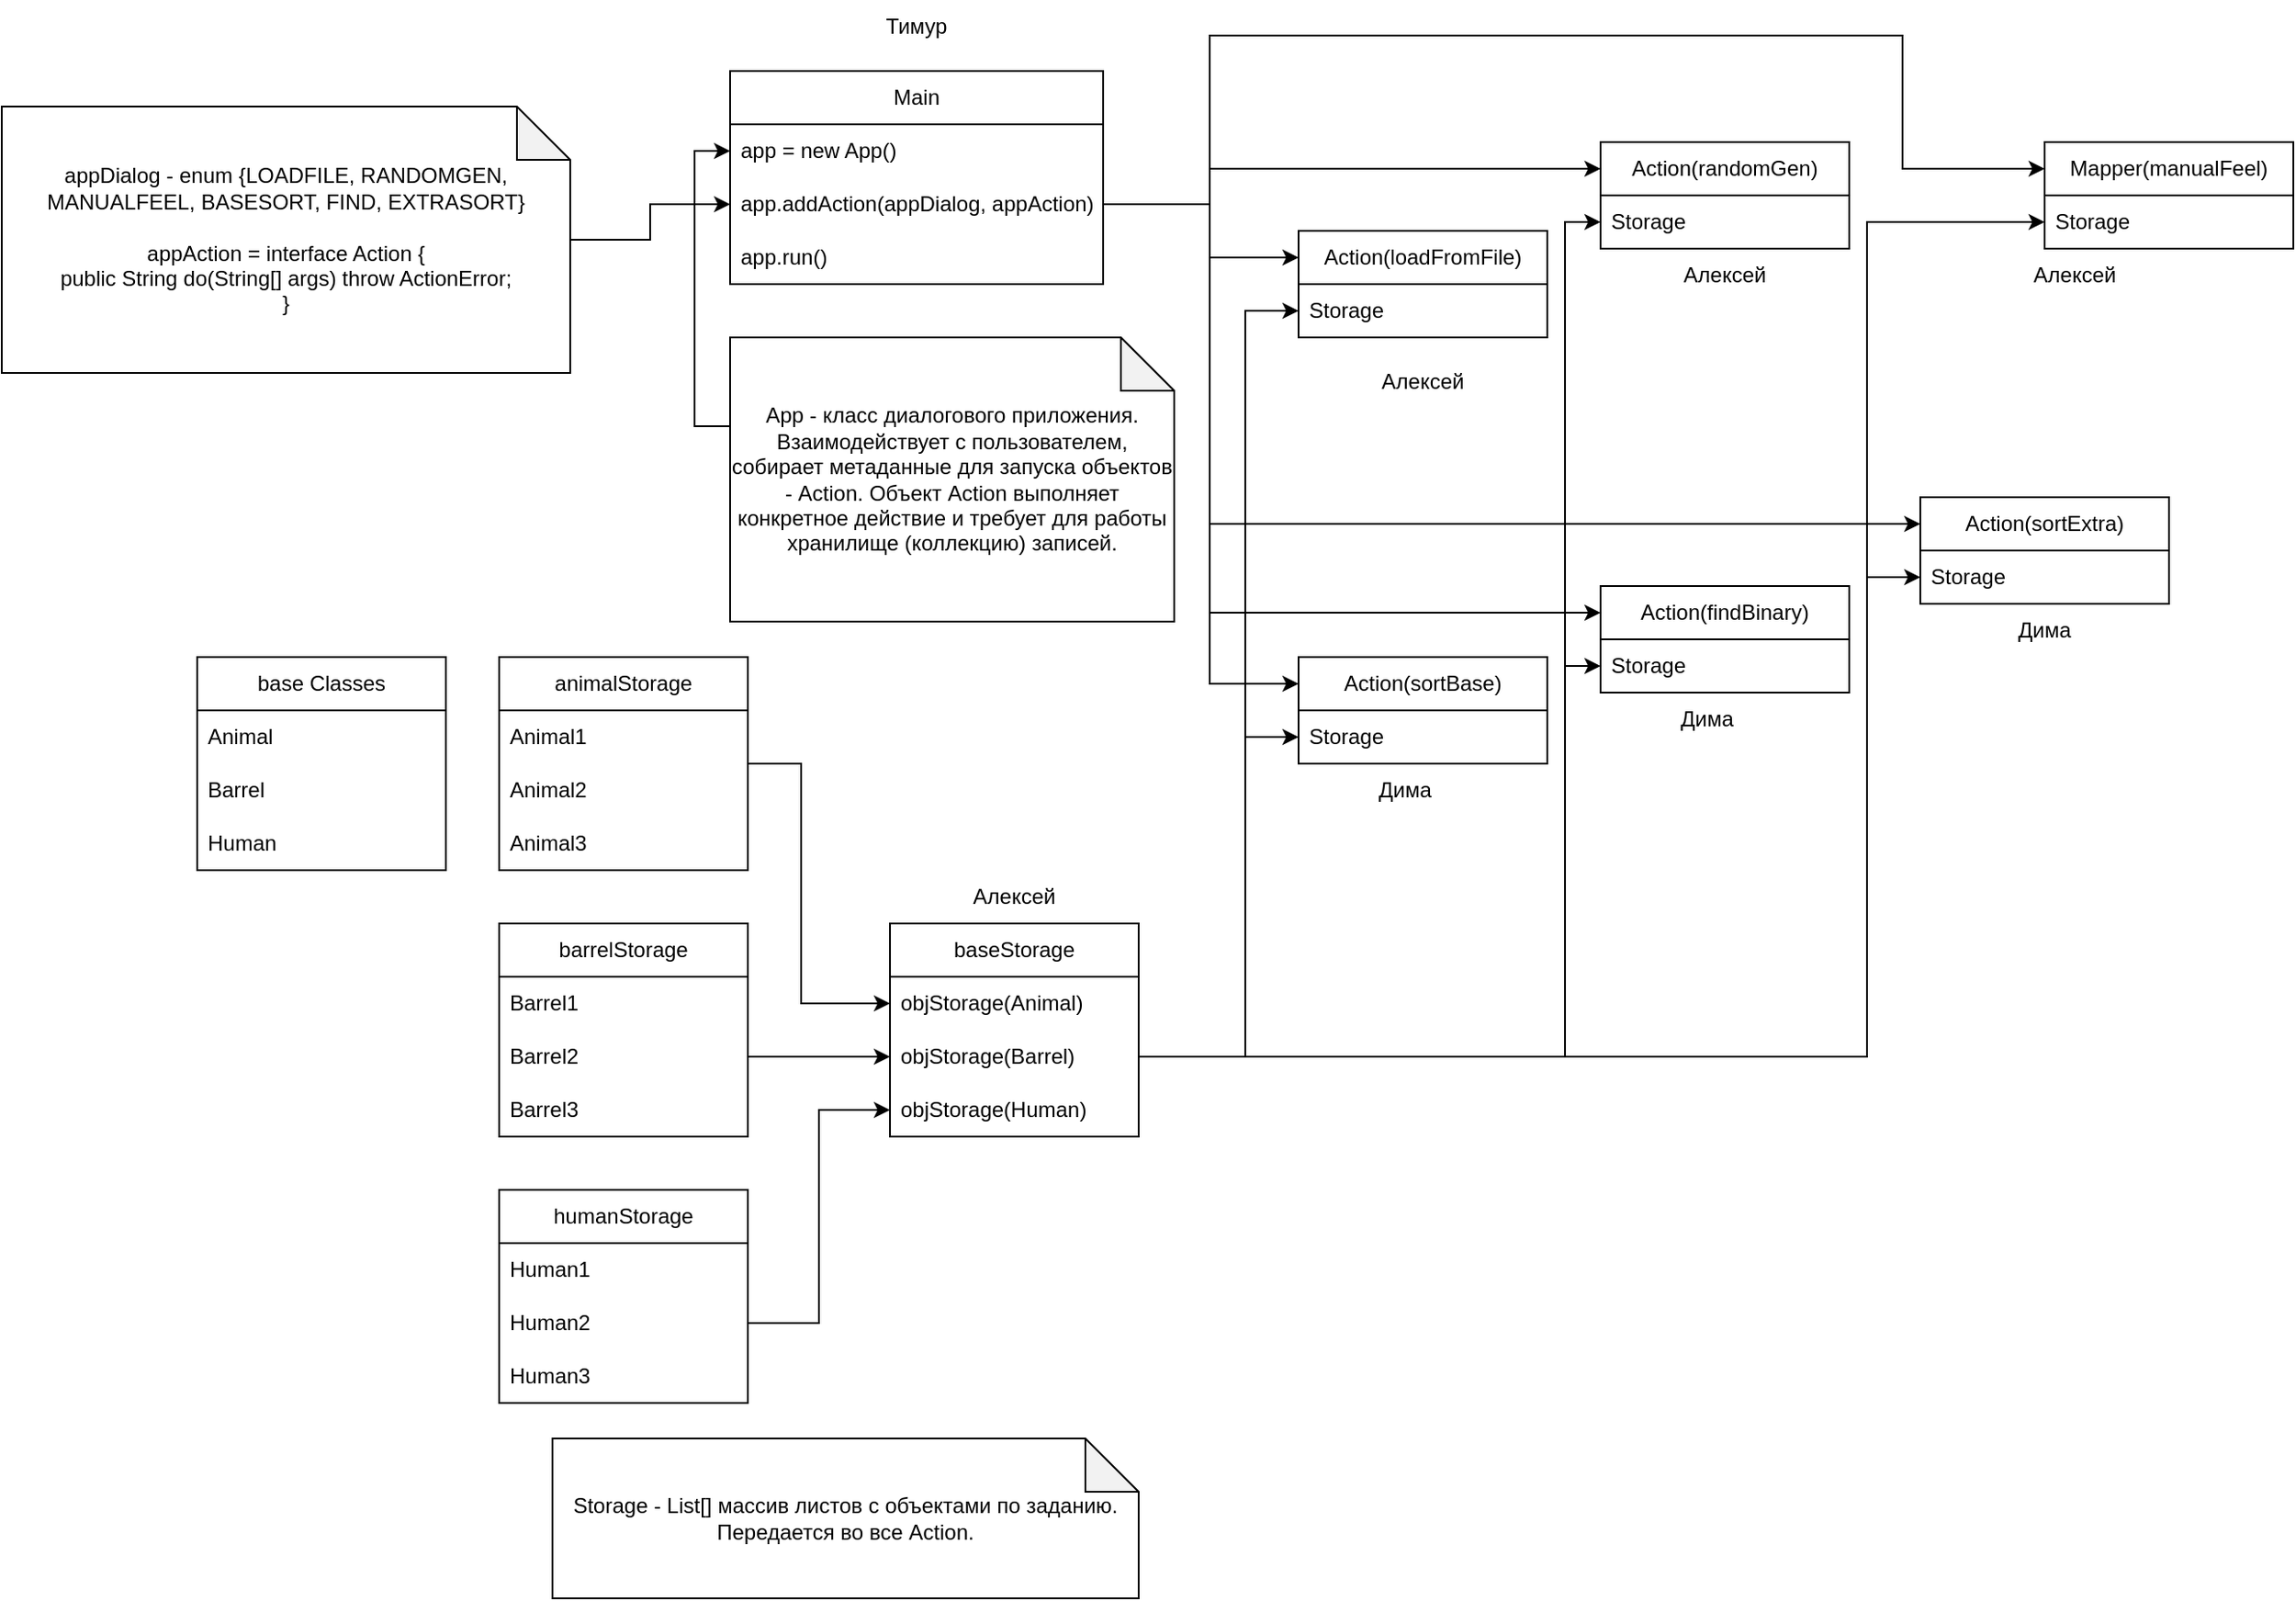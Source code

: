 <mxfile version="24.7.16">
  <diagram id="C5RBs43oDa-KdzZeNtuy" name="Page-1">
    <mxGraphModel dx="2827" dy="1992" grid="1" gridSize="10" guides="1" tooltips="1" connect="1" arrows="1" fold="1" page="1" pageScale="1" pageWidth="827" pageHeight="1169" math="0" shadow="0">
      <root>
        <mxCell id="WIyWlLk6GJQsqaUBKTNV-0" />
        <mxCell id="WIyWlLk6GJQsqaUBKTNV-1" parent="WIyWlLk6GJQsqaUBKTNV-0" />
        <mxCell id="C2EEWoBHUUOvv7eRGCv8-1" value="Main" style="swimlane;fontStyle=0;childLayout=stackLayout;horizontal=1;startSize=30;horizontalStack=0;resizeParent=1;resizeParentMax=0;resizeLast=0;collapsible=1;marginBottom=0;whiteSpace=wrap;html=1;" parent="WIyWlLk6GJQsqaUBKTNV-1" vertex="1">
          <mxGeometry x="40" y="20" width="210" height="120" as="geometry" />
        </mxCell>
        <mxCell id="C2EEWoBHUUOvv7eRGCv8-2" value="app = new App()" style="text;strokeColor=none;fillColor=none;align=left;verticalAlign=middle;spacingLeft=4;spacingRight=4;overflow=hidden;points=[[0,0.5],[1,0.5]];portConstraint=eastwest;rotatable=0;whiteSpace=wrap;html=1;" parent="C2EEWoBHUUOvv7eRGCv8-1" vertex="1">
          <mxGeometry y="30" width="210" height="30" as="geometry" />
        </mxCell>
        <mxCell id="C2EEWoBHUUOvv7eRGCv8-3" value="app.addAction(appDialog, appAction)" style="text;strokeColor=none;fillColor=none;align=left;verticalAlign=middle;spacingLeft=4;spacingRight=4;overflow=hidden;points=[[0,0.5],[1,0.5]];portConstraint=eastwest;rotatable=0;whiteSpace=wrap;html=1;" parent="C2EEWoBHUUOvv7eRGCv8-1" vertex="1">
          <mxGeometry y="60" width="210" height="30" as="geometry" />
        </mxCell>
        <mxCell id="C2EEWoBHUUOvv7eRGCv8-4" value="app.run()" style="text;strokeColor=none;fillColor=none;align=left;verticalAlign=middle;spacingLeft=4;spacingRight=4;overflow=hidden;points=[[0,0.5],[1,0.5]];portConstraint=eastwest;rotatable=0;whiteSpace=wrap;html=1;" parent="C2EEWoBHUUOvv7eRGCv8-1" vertex="1">
          <mxGeometry y="90" width="210" height="30" as="geometry" />
        </mxCell>
        <mxCell id="C2EEWoBHUUOvv7eRGCv8-5" value="Action(loadFromFile)" style="swimlane;fontStyle=0;childLayout=stackLayout;horizontal=1;startSize=30;horizontalStack=0;resizeParent=1;resizeParentMax=0;resizeLast=0;collapsible=1;marginBottom=0;whiteSpace=wrap;html=1;" parent="WIyWlLk6GJQsqaUBKTNV-1" vertex="1">
          <mxGeometry x="360" y="110" width="140" height="60" as="geometry" />
        </mxCell>
        <mxCell id="C2EEWoBHUUOvv7eRGCv8-6" value="Storage" style="text;strokeColor=none;fillColor=none;align=left;verticalAlign=middle;spacingLeft=4;spacingRight=4;overflow=hidden;points=[[0,0.5],[1,0.5]];portConstraint=eastwest;rotatable=0;whiteSpace=wrap;html=1;" parent="C2EEWoBHUUOvv7eRGCv8-5" vertex="1">
          <mxGeometry y="30" width="140" height="30" as="geometry" />
        </mxCell>
        <mxCell id="C2EEWoBHUUOvv7eRGCv8-10" value="Action(randomGen)" style="swimlane;fontStyle=0;childLayout=stackLayout;horizontal=1;startSize=30;horizontalStack=0;resizeParent=1;resizeParentMax=0;resizeLast=0;collapsible=1;marginBottom=0;whiteSpace=wrap;html=1;" parent="WIyWlLk6GJQsqaUBKTNV-1" vertex="1">
          <mxGeometry x="530" y="60" width="140" height="60" as="geometry" />
        </mxCell>
        <mxCell id="C2EEWoBHUUOvv7eRGCv8-11" value="Storage" style="text;strokeColor=none;fillColor=none;align=left;verticalAlign=middle;spacingLeft=4;spacingRight=4;overflow=hidden;points=[[0,0.5],[1,0.5]];portConstraint=eastwest;rotatable=0;whiteSpace=wrap;html=1;" parent="C2EEWoBHUUOvv7eRGCv8-10" vertex="1">
          <mxGeometry y="30" width="140" height="30" as="geometry" />
        </mxCell>
        <mxCell id="C2EEWoBHUUOvv7eRGCv8-14" value="Mapper(manualFeel)" style="swimlane;fontStyle=0;childLayout=stackLayout;horizontal=1;startSize=30;horizontalStack=0;resizeParent=1;resizeParentMax=0;resizeLast=0;collapsible=1;marginBottom=0;whiteSpace=wrap;html=1;" parent="WIyWlLk6GJQsqaUBKTNV-1" vertex="1">
          <mxGeometry x="780" y="60" width="140" height="60" as="geometry" />
        </mxCell>
        <mxCell id="C2EEWoBHUUOvv7eRGCv8-15" value="Storage" style="text;strokeColor=none;fillColor=none;align=left;verticalAlign=middle;spacingLeft=4;spacingRight=4;overflow=hidden;points=[[0,0.5],[1,0.5]];portConstraint=eastwest;rotatable=0;whiteSpace=wrap;html=1;" parent="C2EEWoBHUUOvv7eRGCv8-14" vertex="1">
          <mxGeometry y="30" width="140" height="30" as="geometry" />
        </mxCell>
        <mxCell id="C2EEWoBHUUOvv7eRGCv8-18" value="Action(sortBase)" style="swimlane;fontStyle=0;childLayout=stackLayout;horizontal=1;startSize=30;horizontalStack=0;resizeParent=1;resizeParentMax=0;resizeLast=0;collapsible=1;marginBottom=0;whiteSpace=wrap;html=1;" parent="WIyWlLk6GJQsqaUBKTNV-1" vertex="1">
          <mxGeometry x="360" y="350" width="140" height="60" as="geometry" />
        </mxCell>
        <mxCell id="C2EEWoBHUUOvv7eRGCv8-19" value="Storage" style="text;strokeColor=none;fillColor=none;align=left;verticalAlign=middle;spacingLeft=4;spacingRight=4;overflow=hidden;points=[[0,0.5],[1,0.5]];portConstraint=eastwest;rotatable=0;whiteSpace=wrap;html=1;" parent="C2EEWoBHUUOvv7eRGCv8-18" vertex="1">
          <mxGeometry y="30" width="140" height="30" as="geometry" />
        </mxCell>
        <mxCell id="C2EEWoBHUUOvv7eRGCv8-24" value="Action(findBinary)" style="swimlane;fontStyle=0;childLayout=stackLayout;horizontal=1;startSize=30;horizontalStack=0;resizeParent=1;resizeParentMax=0;resizeLast=0;collapsible=1;marginBottom=0;whiteSpace=wrap;html=1;" parent="WIyWlLk6GJQsqaUBKTNV-1" vertex="1">
          <mxGeometry x="530" y="310" width="140" height="60" as="geometry" />
        </mxCell>
        <mxCell id="C2EEWoBHUUOvv7eRGCv8-25" value="Storage" style="text;strokeColor=none;fillColor=none;align=left;verticalAlign=middle;spacingLeft=4;spacingRight=4;overflow=hidden;points=[[0,0.5],[1,0.5]];portConstraint=eastwest;rotatable=0;whiteSpace=wrap;html=1;" parent="C2EEWoBHUUOvv7eRGCv8-24" vertex="1">
          <mxGeometry y="30" width="140" height="30" as="geometry" />
        </mxCell>
        <mxCell id="C2EEWoBHUUOvv7eRGCv8-28" value="Action(sortExtra)" style="swimlane;fontStyle=0;childLayout=stackLayout;horizontal=1;startSize=30;horizontalStack=0;resizeParent=1;resizeParentMax=0;resizeLast=0;collapsible=1;marginBottom=0;whiteSpace=wrap;html=1;" parent="WIyWlLk6GJQsqaUBKTNV-1" vertex="1">
          <mxGeometry x="710" y="260" width="140" height="60" as="geometry" />
        </mxCell>
        <mxCell id="C2EEWoBHUUOvv7eRGCv8-29" value="Storage" style="text;strokeColor=none;fillColor=none;align=left;verticalAlign=middle;spacingLeft=4;spacingRight=4;overflow=hidden;points=[[0,0.5],[1,0.5]];portConstraint=eastwest;rotatable=0;whiteSpace=wrap;html=1;" parent="C2EEWoBHUUOvv7eRGCv8-28" vertex="1">
          <mxGeometry y="30" width="140" height="30" as="geometry" />
        </mxCell>
        <mxCell id="C2EEWoBHUUOvv7eRGCv8-35" value="base Classes" style="swimlane;fontStyle=0;childLayout=stackLayout;horizontal=1;startSize=30;horizontalStack=0;resizeParent=1;resizeParentMax=0;resizeLast=0;collapsible=1;marginBottom=0;whiteSpace=wrap;html=1;" parent="WIyWlLk6GJQsqaUBKTNV-1" vertex="1">
          <mxGeometry x="-260" y="350" width="140" height="120" as="geometry" />
        </mxCell>
        <mxCell id="C2EEWoBHUUOvv7eRGCv8-36" value="Animal" style="text;strokeColor=none;fillColor=none;align=left;verticalAlign=middle;spacingLeft=4;spacingRight=4;overflow=hidden;points=[[0,0.5],[1,0.5]];portConstraint=eastwest;rotatable=0;whiteSpace=wrap;html=1;" parent="C2EEWoBHUUOvv7eRGCv8-35" vertex="1">
          <mxGeometry y="30" width="140" height="30" as="geometry" />
        </mxCell>
        <mxCell id="C2EEWoBHUUOvv7eRGCv8-37" value="Barrel" style="text;strokeColor=none;fillColor=none;align=left;verticalAlign=middle;spacingLeft=4;spacingRight=4;overflow=hidden;points=[[0,0.5],[1,0.5]];portConstraint=eastwest;rotatable=0;whiteSpace=wrap;html=1;" parent="C2EEWoBHUUOvv7eRGCv8-35" vertex="1">
          <mxGeometry y="60" width="140" height="30" as="geometry" />
        </mxCell>
        <mxCell id="C2EEWoBHUUOvv7eRGCv8-38" value="Human" style="text;strokeColor=none;fillColor=none;align=left;verticalAlign=middle;spacingLeft=4;spacingRight=4;overflow=hidden;points=[[0,0.5],[1,0.5]];portConstraint=eastwest;rotatable=0;whiteSpace=wrap;html=1;" parent="C2EEWoBHUUOvv7eRGCv8-35" vertex="1">
          <mxGeometry y="90" width="140" height="30" as="geometry" />
        </mxCell>
        <mxCell id="C2EEWoBHUUOvv7eRGCv8-40" style="edgeStyle=orthogonalEdgeStyle;rounded=0;orthogonalLoop=1;jettySize=auto;html=1;entryX=0;entryY=0.5;entryDx=0;entryDy=0;" parent="WIyWlLk6GJQsqaUBKTNV-1" source="C2EEWoBHUUOvv7eRGCv8-39" target="C2EEWoBHUUOvv7eRGCv8-2" edge="1">
          <mxGeometry relative="1" as="geometry">
            <Array as="points">
              <mxPoint x="20" y="220" />
              <mxPoint x="20" y="65" />
            </Array>
          </mxGeometry>
        </mxCell>
        <mxCell id="C2EEWoBHUUOvv7eRGCv8-39" value="App - класс диалогового приложения. Взаимодействует с пользователем, собирает метаданные для запуска объектов - Action. Объект Action выполняет конкретное действие и требует для работы хранилище (коллекцию) записей." style="shape=note;whiteSpace=wrap;html=1;backgroundOutline=1;darkOpacity=0.05;" parent="WIyWlLk6GJQsqaUBKTNV-1" vertex="1">
          <mxGeometry x="40" y="170" width="250" height="160" as="geometry" />
        </mxCell>
        <mxCell id="C2EEWoBHUUOvv7eRGCv8-57" style="edgeStyle=orthogonalEdgeStyle;rounded=0;orthogonalLoop=1;jettySize=auto;html=1;entryX=0;entryY=0.5;entryDx=0;entryDy=0;" parent="WIyWlLk6GJQsqaUBKTNV-1" source="C2EEWoBHUUOvv7eRGCv8-41" target="C2EEWoBHUUOvv7eRGCv8-54" edge="1">
          <mxGeometry relative="1" as="geometry">
            <Array as="points">
              <mxPoint x="80" y="410" />
              <mxPoint x="80" y="545" />
            </Array>
          </mxGeometry>
        </mxCell>
        <mxCell id="C2EEWoBHUUOvv7eRGCv8-41" value="animalStorage" style="swimlane;fontStyle=0;childLayout=stackLayout;horizontal=1;startSize=30;horizontalStack=0;resizeParent=1;resizeParentMax=0;resizeLast=0;collapsible=1;marginBottom=0;whiteSpace=wrap;html=1;" parent="WIyWlLk6GJQsqaUBKTNV-1" vertex="1">
          <mxGeometry x="-90" y="350" width="140" height="120" as="geometry" />
        </mxCell>
        <mxCell id="C2EEWoBHUUOvv7eRGCv8-42" value="Animal1" style="text;strokeColor=none;fillColor=none;align=left;verticalAlign=middle;spacingLeft=4;spacingRight=4;overflow=hidden;points=[[0,0.5],[1,0.5]];portConstraint=eastwest;rotatable=0;whiteSpace=wrap;html=1;" parent="C2EEWoBHUUOvv7eRGCv8-41" vertex="1">
          <mxGeometry y="30" width="140" height="30" as="geometry" />
        </mxCell>
        <mxCell id="C2EEWoBHUUOvv7eRGCv8-43" value="Animal2" style="text;strokeColor=none;fillColor=none;align=left;verticalAlign=middle;spacingLeft=4;spacingRight=4;overflow=hidden;points=[[0,0.5],[1,0.5]];portConstraint=eastwest;rotatable=0;whiteSpace=wrap;html=1;" parent="C2EEWoBHUUOvv7eRGCv8-41" vertex="1">
          <mxGeometry y="60" width="140" height="30" as="geometry" />
        </mxCell>
        <mxCell id="C2EEWoBHUUOvv7eRGCv8-44" value="Animal3" style="text;strokeColor=none;fillColor=none;align=left;verticalAlign=middle;spacingLeft=4;spacingRight=4;overflow=hidden;points=[[0,0.5],[1,0.5]];portConstraint=eastwest;rotatable=0;whiteSpace=wrap;html=1;" parent="C2EEWoBHUUOvv7eRGCv8-41" vertex="1">
          <mxGeometry y="90" width="140" height="30" as="geometry" />
        </mxCell>
        <mxCell id="C2EEWoBHUUOvv7eRGCv8-45" value="barrel&lt;span style=&quot;background-color: initial;&quot;&gt;Storage&lt;/span&gt;" style="swimlane;fontStyle=0;childLayout=stackLayout;horizontal=1;startSize=30;horizontalStack=0;resizeParent=1;resizeParentMax=0;resizeLast=0;collapsible=1;marginBottom=0;whiteSpace=wrap;html=1;" parent="WIyWlLk6GJQsqaUBKTNV-1" vertex="1">
          <mxGeometry x="-90" y="500" width="140" height="120" as="geometry" />
        </mxCell>
        <mxCell id="C2EEWoBHUUOvv7eRGCv8-46" value="Barrel1" style="text;strokeColor=none;fillColor=none;align=left;verticalAlign=middle;spacingLeft=4;spacingRight=4;overflow=hidden;points=[[0,0.5],[1,0.5]];portConstraint=eastwest;rotatable=0;whiteSpace=wrap;html=1;" parent="C2EEWoBHUUOvv7eRGCv8-45" vertex="1">
          <mxGeometry y="30" width="140" height="30" as="geometry" />
        </mxCell>
        <mxCell id="C2EEWoBHUUOvv7eRGCv8-47" value="Barrel2" style="text;strokeColor=none;fillColor=none;align=left;verticalAlign=middle;spacingLeft=4;spacingRight=4;overflow=hidden;points=[[0,0.5],[1,0.5]];portConstraint=eastwest;rotatable=0;whiteSpace=wrap;html=1;" parent="C2EEWoBHUUOvv7eRGCv8-45" vertex="1">
          <mxGeometry y="60" width="140" height="30" as="geometry" />
        </mxCell>
        <mxCell id="C2EEWoBHUUOvv7eRGCv8-48" value="Barrel3" style="text;strokeColor=none;fillColor=none;align=left;verticalAlign=middle;spacingLeft=4;spacingRight=4;overflow=hidden;points=[[0,0.5],[1,0.5]];portConstraint=eastwest;rotatable=0;whiteSpace=wrap;html=1;" parent="C2EEWoBHUUOvv7eRGCv8-45" vertex="1">
          <mxGeometry y="90" width="140" height="30" as="geometry" />
        </mxCell>
        <mxCell id="C2EEWoBHUUOvv7eRGCv8-49" value="&lt;span style=&quot;background-color: initial;&quot;&gt;human&lt;/span&gt;&lt;span style=&quot;background-color: initial;&quot;&gt;Storage&lt;/span&gt;" style="swimlane;fontStyle=0;childLayout=stackLayout;horizontal=1;startSize=30;horizontalStack=0;resizeParent=1;resizeParentMax=0;resizeLast=0;collapsible=1;marginBottom=0;whiteSpace=wrap;html=1;" parent="WIyWlLk6GJQsqaUBKTNV-1" vertex="1">
          <mxGeometry x="-90" y="650" width="140" height="120" as="geometry" />
        </mxCell>
        <mxCell id="C2EEWoBHUUOvv7eRGCv8-50" value="Human1" style="text;strokeColor=none;fillColor=none;align=left;verticalAlign=middle;spacingLeft=4;spacingRight=4;overflow=hidden;points=[[0,0.5],[1,0.5]];portConstraint=eastwest;rotatable=0;whiteSpace=wrap;html=1;" parent="C2EEWoBHUUOvv7eRGCv8-49" vertex="1">
          <mxGeometry y="30" width="140" height="30" as="geometry" />
        </mxCell>
        <mxCell id="C2EEWoBHUUOvv7eRGCv8-51" value="Human2" style="text;strokeColor=none;fillColor=none;align=left;verticalAlign=middle;spacingLeft=4;spacingRight=4;overflow=hidden;points=[[0,0.5],[1,0.5]];portConstraint=eastwest;rotatable=0;whiteSpace=wrap;html=1;" parent="C2EEWoBHUUOvv7eRGCv8-49" vertex="1">
          <mxGeometry y="60" width="140" height="30" as="geometry" />
        </mxCell>
        <mxCell id="C2EEWoBHUUOvv7eRGCv8-52" value="Human3" style="text;strokeColor=none;fillColor=none;align=left;verticalAlign=middle;spacingLeft=4;spacingRight=4;overflow=hidden;points=[[0,0.5],[1,0.5]];portConstraint=eastwest;rotatable=0;whiteSpace=wrap;html=1;" parent="C2EEWoBHUUOvv7eRGCv8-49" vertex="1">
          <mxGeometry y="90" width="140" height="30" as="geometry" />
        </mxCell>
        <mxCell id="C2EEWoBHUUOvv7eRGCv8-53" value="baseStorage" style="swimlane;fontStyle=0;childLayout=stackLayout;horizontal=1;startSize=30;horizontalStack=0;resizeParent=1;resizeParentMax=0;resizeLast=0;collapsible=1;marginBottom=0;whiteSpace=wrap;html=1;" parent="WIyWlLk6GJQsqaUBKTNV-1" vertex="1">
          <mxGeometry x="130" y="500" width="140" height="120" as="geometry" />
        </mxCell>
        <mxCell id="C2EEWoBHUUOvv7eRGCv8-54" value="objStorage(Animal)" style="text;strokeColor=none;fillColor=none;align=left;verticalAlign=middle;spacingLeft=4;spacingRight=4;overflow=hidden;points=[[0,0.5],[1,0.5]];portConstraint=eastwest;rotatable=0;whiteSpace=wrap;html=1;" parent="C2EEWoBHUUOvv7eRGCv8-53" vertex="1">
          <mxGeometry y="30" width="140" height="30" as="geometry" />
        </mxCell>
        <mxCell id="C2EEWoBHUUOvv7eRGCv8-55" value="objStorage(Barrel)" style="text;strokeColor=none;fillColor=none;align=left;verticalAlign=middle;spacingLeft=4;spacingRight=4;overflow=hidden;points=[[0,0.5],[1,0.5]];portConstraint=eastwest;rotatable=0;whiteSpace=wrap;html=1;" parent="C2EEWoBHUUOvv7eRGCv8-53" vertex="1">
          <mxGeometry y="60" width="140" height="30" as="geometry" />
        </mxCell>
        <mxCell id="C2EEWoBHUUOvv7eRGCv8-56" value="objStorage(Human)" style="text;strokeColor=none;fillColor=none;align=left;verticalAlign=middle;spacingLeft=4;spacingRight=4;overflow=hidden;points=[[0,0.5],[1,0.5]];portConstraint=eastwest;rotatable=0;whiteSpace=wrap;html=1;" parent="C2EEWoBHUUOvv7eRGCv8-53" vertex="1">
          <mxGeometry y="90" width="140" height="30" as="geometry" />
        </mxCell>
        <mxCell id="C2EEWoBHUUOvv7eRGCv8-58" style="edgeStyle=orthogonalEdgeStyle;rounded=0;orthogonalLoop=1;jettySize=auto;html=1;entryX=0;entryY=0.5;entryDx=0;entryDy=0;" parent="WIyWlLk6GJQsqaUBKTNV-1" source="C2EEWoBHUUOvv7eRGCv8-47" target="C2EEWoBHUUOvv7eRGCv8-55" edge="1">
          <mxGeometry relative="1" as="geometry" />
        </mxCell>
        <mxCell id="C2EEWoBHUUOvv7eRGCv8-59" style="edgeStyle=orthogonalEdgeStyle;rounded=0;orthogonalLoop=1;jettySize=auto;html=1;entryX=0;entryY=0.5;entryDx=0;entryDy=0;" parent="WIyWlLk6GJQsqaUBKTNV-1" source="C2EEWoBHUUOvv7eRGCv8-51" target="C2EEWoBHUUOvv7eRGCv8-56" edge="1">
          <mxGeometry relative="1" as="geometry" />
        </mxCell>
        <mxCell id="C2EEWoBHUUOvv7eRGCv8-61" style="edgeStyle=orthogonalEdgeStyle;rounded=0;orthogonalLoop=1;jettySize=auto;html=1;entryX=0;entryY=0.5;entryDx=0;entryDy=0;" parent="WIyWlLk6GJQsqaUBKTNV-1" source="C2EEWoBHUUOvv7eRGCv8-55" target="C2EEWoBHUUOvv7eRGCv8-19" edge="1">
          <mxGeometry relative="1" as="geometry">
            <Array as="points">
              <mxPoint x="330" y="575" />
              <mxPoint x="330" y="395" />
            </Array>
          </mxGeometry>
        </mxCell>
        <mxCell id="C2EEWoBHUUOvv7eRGCv8-62" style="edgeStyle=orthogonalEdgeStyle;rounded=0;orthogonalLoop=1;jettySize=auto;html=1;entryX=0;entryY=0.5;entryDx=0;entryDy=0;" parent="WIyWlLk6GJQsqaUBKTNV-1" source="C2EEWoBHUUOvv7eRGCv8-55" target="C2EEWoBHUUOvv7eRGCv8-25" edge="1">
          <mxGeometry relative="1" as="geometry">
            <Array as="points">
              <mxPoint x="510" y="575" />
              <mxPoint x="510" y="355" />
            </Array>
          </mxGeometry>
        </mxCell>
        <mxCell id="C2EEWoBHUUOvv7eRGCv8-63" style="edgeStyle=orthogonalEdgeStyle;rounded=0;orthogonalLoop=1;jettySize=auto;html=1;entryX=0;entryY=0.5;entryDx=0;entryDy=0;" parent="WIyWlLk6GJQsqaUBKTNV-1" source="C2EEWoBHUUOvv7eRGCv8-55" target="C2EEWoBHUUOvv7eRGCv8-29" edge="1">
          <mxGeometry relative="1" as="geometry">
            <Array as="points">
              <mxPoint x="680" y="575" />
              <mxPoint x="680" y="305" />
            </Array>
          </mxGeometry>
        </mxCell>
        <mxCell id="C2EEWoBHUUOvv7eRGCv8-64" style="edgeStyle=orthogonalEdgeStyle;rounded=0;orthogonalLoop=1;jettySize=auto;html=1;entryX=0;entryY=0.5;entryDx=0;entryDy=0;" parent="WIyWlLk6GJQsqaUBKTNV-1" source="C2EEWoBHUUOvv7eRGCv8-55" target="C2EEWoBHUUOvv7eRGCv8-11" edge="1">
          <mxGeometry relative="1" as="geometry">
            <Array as="points">
              <mxPoint x="510" y="575" />
              <mxPoint x="510" y="105" />
            </Array>
          </mxGeometry>
        </mxCell>
        <mxCell id="C2EEWoBHUUOvv7eRGCv8-65" style="edgeStyle=orthogonalEdgeStyle;rounded=0;orthogonalLoop=1;jettySize=auto;html=1;entryX=0;entryY=0.5;entryDx=0;entryDy=0;" parent="WIyWlLk6GJQsqaUBKTNV-1" source="C2EEWoBHUUOvv7eRGCv8-55" target="C2EEWoBHUUOvv7eRGCv8-15" edge="1">
          <mxGeometry relative="1" as="geometry">
            <Array as="points">
              <mxPoint x="680" y="575" />
              <mxPoint x="680" y="105" />
            </Array>
          </mxGeometry>
        </mxCell>
        <mxCell id="C2EEWoBHUUOvv7eRGCv8-66" style="edgeStyle=orthogonalEdgeStyle;rounded=0;orthogonalLoop=1;jettySize=auto;html=1;entryX=0;entryY=0.5;entryDx=0;entryDy=0;" parent="WIyWlLk6GJQsqaUBKTNV-1" source="C2EEWoBHUUOvv7eRGCv8-55" target="C2EEWoBHUUOvv7eRGCv8-6" edge="1">
          <mxGeometry relative="1" as="geometry">
            <Array as="points">
              <mxPoint x="330" y="575" />
              <mxPoint x="330" y="155" />
            </Array>
          </mxGeometry>
        </mxCell>
        <mxCell id="C2EEWoBHUUOvv7eRGCv8-67" style="edgeStyle=orthogonalEdgeStyle;rounded=0;orthogonalLoop=1;jettySize=auto;html=1;entryX=0;entryY=0.25;entryDx=0;entryDy=0;" parent="WIyWlLk6GJQsqaUBKTNV-1" source="C2EEWoBHUUOvv7eRGCv8-3" target="C2EEWoBHUUOvv7eRGCv8-24" edge="1">
          <mxGeometry relative="1" as="geometry">
            <Array as="points">
              <mxPoint x="310" y="95" />
              <mxPoint x="310" y="325" />
            </Array>
          </mxGeometry>
        </mxCell>
        <mxCell id="C2EEWoBHUUOvv7eRGCv8-68" style="edgeStyle=orthogonalEdgeStyle;rounded=0;orthogonalLoop=1;jettySize=auto;html=1;entryX=0;entryY=0.25;entryDx=0;entryDy=0;" parent="WIyWlLk6GJQsqaUBKTNV-1" source="C2EEWoBHUUOvv7eRGCv8-3" target="C2EEWoBHUUOvv7eRGCv8-10" edge="1">
          <mxGeometry relative="1" as="geometry">
            <Array as="points">
              <mxPoint x="310" y="95" />
              <mxPoint x="310" y="75" />
            </Array>
          </mxGeometry>
        </mxCell>
        <mxCell id="C2EEWoBHUUOvv7eRGCv8-69" style="edgeStyle=orthogonalEdgeStyle;rounded=0;orthogonalLoop=1;jettySize=auto;html=1;entryX=0;entryY=0.25;entryDx=0;entryDy=0;" parent="WIyWlLk6GJQsqaUBKTNV-1" source="C2EEWoBHUUOvv7eRGCv8-3" target="C2EEWoBHUUOvv7eRGCv8-14" edge="1">
          <mxGeometry relative="1" as="geometry">
            <Array as="points">
              <mxPoint x="310" y="95" />
              <mxPoint x="310" />
              <mxPoint x="700" />
              <mxPoint x="700" y="75" />
            </Array>
          </mxGeometry>
        </mxCell>
        <mxCell id="C2EEWoBHUUOvv7eRGCv8-70" style="edgeStyle=orthogonalEdgeStyle;rounded=0;orthogonalLoop=1;jettySize=auto;html=1;entryX=0;entryY=0.25;entryDx=0;entryDy=0;" parent="WIyWlLk6GJQsqaUBKTNV-1" source="C2EEWoBHUUOvv7eRGCv8-3" target="C2EEWoBHUUOvv7eRGCv8-5" edge="1">
          <mxGeometry relative="1" as="geometry">
            <Array as="points">
              <mxPoint x="310" y="95" />
              <mxPoint x="310" y="125" />
            </Array>
          </mxGeometry>
        </mxCell>
        <mxCell id="C2EEWoBHUUOvv7eRGCv8-71" style="edgeStyle=orthogonalEdgeStyle;rounded=0;orthogonalLoop=1;jettySize=auto;html=1;entryX=0;entryY=0.25;entryDx=0;entryDy=0;" parent="WIyWlLk6GJQsqaUBKTNV-1" source="C2EEWoBHUUOvv7eRGCv8-3" target="C2EEWoBHUUOvv7eRGCv8-28" edge="1">
          <mxGeometry relative="1" as="geometry">
            <Array as="points">
              <mxPoint x="310" y="95" />
              <mxPoint x="310" y="275" />
            </Array>
          </mxGeometry>
        </mxCell>
        <mxCell id="C2EEWoBHUUOvv7eRGCv8-72" style="edgeStyle=orthogonalEdgeStyle;rounded=0;orthogonalLoop=1;jettySize=auto;html=1;entryX=0;entryY=0.25;entryDx=0;entryDy=0;" parent="WIyWlLk6GJQsqaUBKTNV-1" source="C2EEWoBHUUOvv7eRGCv8-3" target="C2EEWoBHUUOvv7eRGCv8-18" edge="1">
          <mxGeometry relative="1" as="geometry">
            <Array as="points">
              <mxPoint x="310" y="95" />
              <mxPoint x="310" y="365" />
            </Array>
          </mxGeometry>
        </mxCell>
        <mxCell id="_MEDVesstpj2umETWmH0-0" value="Storage - List[] массив листов с объектами по заданию.&lt;div&gt;Передается во все Action.&lt;/div&gt;" style="shape=note;whiteSpace=wrap;html=1;backgroundOutline=1;darkOpacity=0.05;" parent="WIyWlLk6GJQsqaUBKTNV-1" vertex="1">
          <mxGeometry x="-60" y="790" width="330" height="90" as="geometry" />
        </mxCell>
        <mxCell id="_MEDVesstpj2umETWmH0-2" style="edgeStyle=orthogonalEdgeStyle;rounded=0;orthogonalLoop=1;jettySize=auto;html=1;entryX=0;entryY=0.5;entryDx=0;entryDy=0;" parent="WIyWlLk6GJQsqaUBKTNV-1" source="_MEDVesstpj2umETWmH0-1" target="C2EEWoBHUUOvv7eRGCv8-3" edge="1">
          <mxGeometry relative="1" as="geometry" />
        </mxCell>
        <mxCell id="_MEDVesstpj2umETWmH0-1" value="appDialog - enum {LOADFILE, RANDOMGEN, MANUALFEEL, BASESORT, FIND, EXTRASORT}&lt;div&gt;&lt;br&gt;&lt;/div&gt;&lt;div&gt;appAction = interface Action {&lt;/div&gt;&lt;div&gt;public String do(String[] args) throw ActionError;&lt;/div&gt;&lt;div&gt;}&lt;/div&gt;" style="shape=note;whiteSpace=wrap;html=1;backgroundOutline=1;darkOpacity=0.05;" parent="WIyWlLk6GJQsqaUBKTNV-1" vertex="1">
          <mxGeometry x="-370" y="40" width="320" height="150" as="geometry" />
        </mxCell>
        <mxCell id="_MEDVesstpj2umETWmH0-3" value="Алексей" style="text;html=1;align=center;verticalAlign=middle;whiteSpace=wrap;rounded=0;" parent="WIyWlLk6GJQsqaUBKTNV-1" vertex="1">
          <mxGeometry x="400" y="180" width="60" height="30" as="geometry" />
        </mxCell>
        <mxCell id="_MEDVesstpj2umETWmH0-4" value="Алексей" style="text;html=1;align=center;verticalAlign=middle;whiteSpace=wrap;rounded=0;" parent="WIyWlLk6GJQsqaUBKTNV-1" vertex="1">
          <mxGeometry x="570" y="120" width="60" height="30" as="geometry" />
        </mxCell>
        <mxCell id="_MEDVesstpj2umETWmH0-5" value="Алексей" style="text;html=1;align=center;verticalAlign=middle;whiteSpace=wrap;rounded=0;" parent="WIyWlLk6GJQsqaUBKTNV-1" vertex="1">
          <mxGeometry x="767" y="120" width="60" height="30" as="geometry" />
        </mxCell>
        <mxCell id="_MEDVesstpj2umETWmH0-6" value="Алексей" style="text;html=1;align=center;verticalAlign=middle;whiteSpace=wrap;rounded=0;" parent="WIyWlLk6GJQsqaUBKTNV-1" vertex="1">
          <mxGeometry x="170" y="470" width="60" height="30" as="geometry" />
        </mxCell>
        <mxCell id="_MEDVesstpj2umETWmH0-7" value="Тимур" style="text;html=1;align=center;verticalAlign=middle;whiteSpace=wrap;rounded=0;" parent="WIyWlLk6GJQsqaUBKTNV-1" vertex="1">
          <mxGeometry x="115" y="-20" width="60" height="30" as="geometry" />
        </mxCell>
        <mxCell id="_MEDVesstpj2umETWmH0-8" value="Дима" style="text;html=1;align=center;verticalAlign=middle;whiteSpace=wrap;rounded=0;" parent="WIyWlLk6GJQsqaUBKTNV-1" vertex="1">
          <mxGeometry x="390" y="410" width="60" height="30" as="geometry" />
        </mxCell>
        <mxCell id="_MEDVesstpj2umETWmH0-9" value="Дима" style="text;html=1;align=center;verticalAlign=middle;whiteSpace=wrap;rounded=0;" parent="WIyWlLk6GJQsqaUBKTNV-1" vertex="1">
          <mxGeometry x="560" y="370" width="60" height="30" as="geometry" />
        </mxCell>
        <mxCell id="_MEDVesstpj2umETWmH0-10" value="Дима" style="text;html=1;align=center;verticalAlign=middle;whiteSpace=wrap;rounded=0;" parent="WIyWlLk6GJQsqaUBKTNV-1" vertex="1">
          <mxGeometry x="750" y="320" width="60" height="30" as="geometry" />
        </mxCell>
      </root>
    </mxGraphModel>
  </diagram>
</mxfile>
